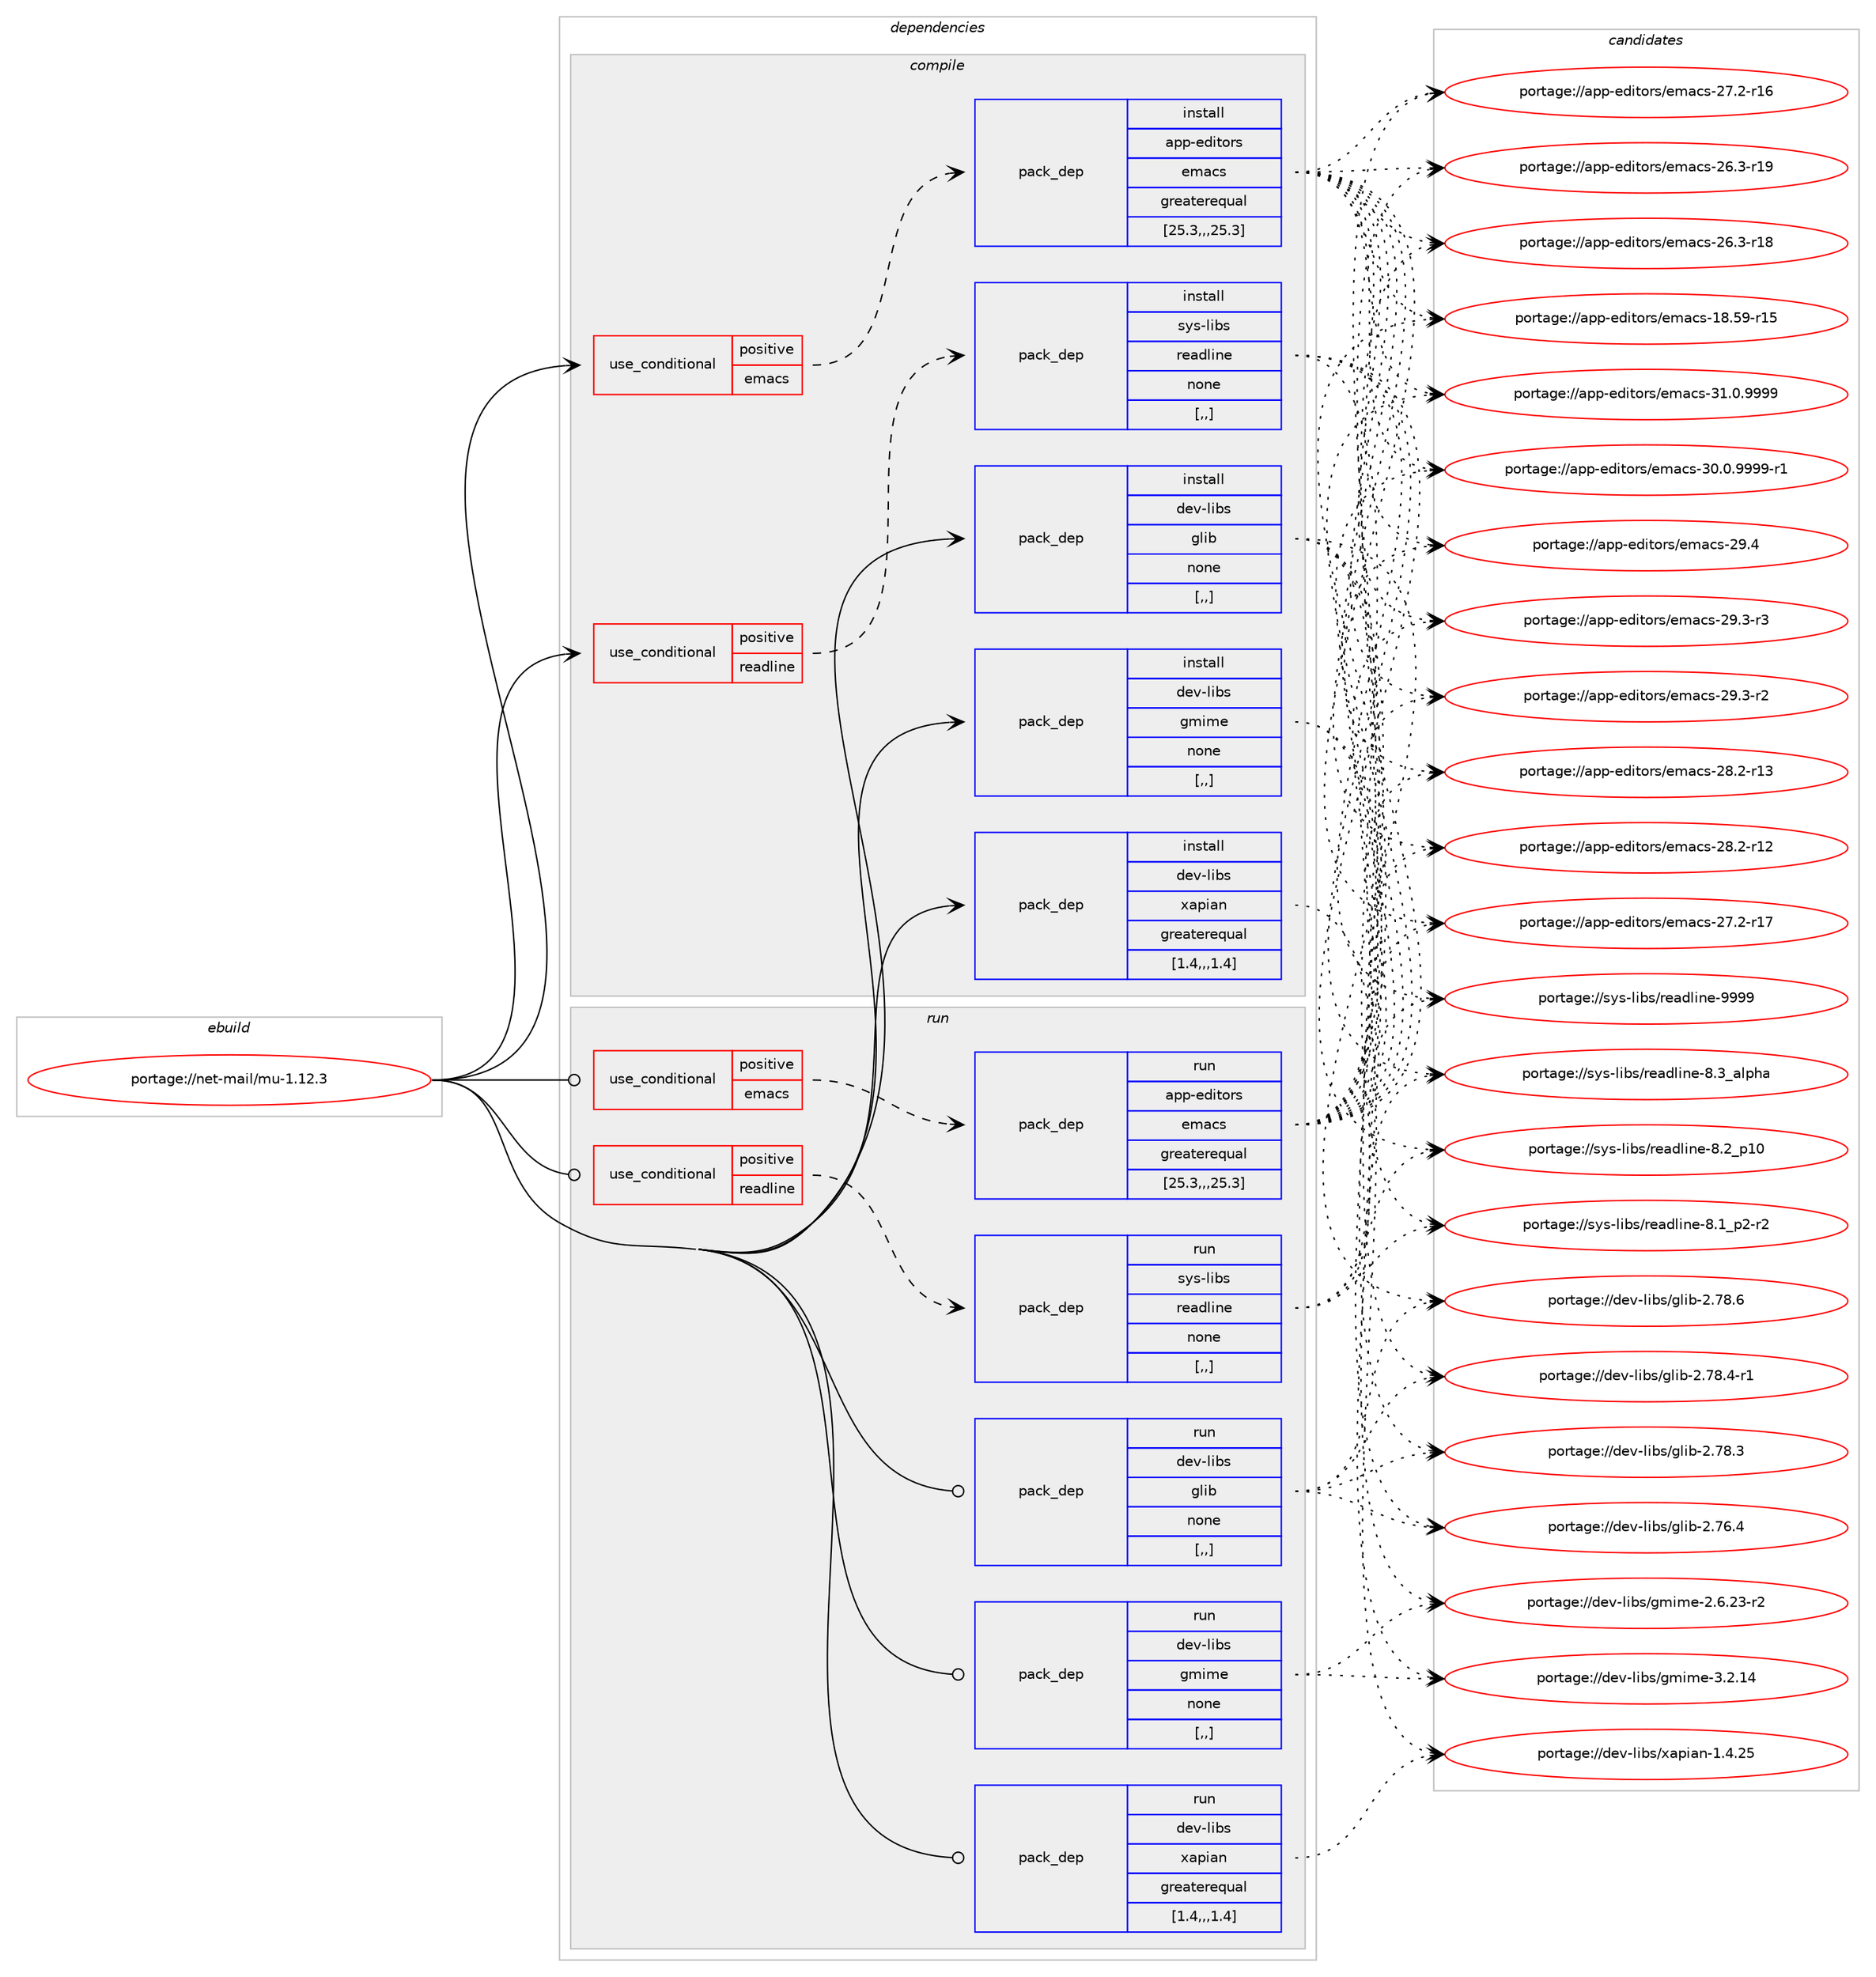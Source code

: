 digraph prolog {

# *************
# Graph options
# *************

newrank=true;
concentrate=true;
compound=true;
graph [rankdir=LR,fontname=Helvetica,fontsize=10,ranksep=1.5];#, ranksep=2.5, nodesep=0.2];
edge  [arrowhead=vee];
node  [fontname=Helvetica,fontsize=10];

# **********
# The ebuild
# **********

subgraph cluster_leftcol {
color=gray;
label=<<i>ebuild</i>>;
id [label="portage://net-mail/mu-1.12.3", color=red, width=4, href="../net-mail/mu-1.12.3.svg"];
}

# ****************
# The dependencies
# ****************

subgraph cluster_midcol {
color=gray;
label=<<i>dependencies</i>>;
subgraph cluster_compile {
fillcolor="#eeeeee";
style=filled;
label=<<i>compile</i>>;
subgraph cond95310 {
dependency364405 [label=<<TABLE BORDER="0" CELLBORDER="1" CELLSPACING="0" CELLPADDING="4"><TR><TD ROWSPAN="3" CELLPADDING="10">use_conditional</TD></TR><TR><TD>positive</TD></TR><TR><TD>emacs</TD></TR></TABLE>>, shape=none, color=red];
subgraph pack266435 {
dependency364406 [label=<<TABLE BORDER="0" CELLBORDER="1" CELLSPACING="0" CELLPADDING="4" WIDTH="220"><TR><TD ROWSPAN="6" CELLPADDING="30">pack_dep</TD></TR><TR><TD WIDTH="110">install</TD></TR><TR><TD>app-editors</TD></TR><TR><TD>emacs</TD></TR><TR><TD>greaterequal</TD></TR><TR><TD>[25.3,,,25.3]</TD></TR></TABLE>>, shape=none, color=blue];
}
dependency364405:e -> dependency364406:w [weight=20,style="dashed",arrowhead="vee"];
}
id:e -> dependency364405:w [weight=20,style="solid",arrowhead="vee"];
subgraph cond95311 {
dependency364407 [label=<<TABLE BORDER="0" CELLBORDER="1" CELLSPACING="0" CELLPADDING="4"><TR><TD ROWSPAN="3" CELLPADDING="10">use_conditional</TD></TR><TR><TD>positive</TD></TR><TR><TD>readline</TD></TR></TABLE>>, shape=none, color=red];
subgraph pack266436 {
dependency364408 [label=<<TABLE BORDER="0" CELLBORDER="1" CELLSPACING="0" CELLPADDING="4" WIDTH="220"><TR><TD ROWSPAN="6" CELLPADDING="30">pack_dep</TD></TR><TR><TD WIDTH="110">install</TD></TR><TR><TD>sys-libs</TD></TR><TR><TD>readline</TD></TR><TR><TD>none</TD></TR><TR><TD>[,,]</TD></TR></TABLE>>, shape=none, color=blue];
}
dependency364407:e -> dependency364408:w [weight=20,style="dashed",arrowhead="vee"];
}
id:e -> dependency364407:w [weight=20,style="solid",arrowhead="vee"];
subgraph pack266437 {
dependency364409 [label=<<TABLE BORDER="0" CELLBORDER="1" CELLSPACING="0" CELLPADDING="4" WIDTH="220"><TR><TD ROWSPAN="6" CELLPADDING="30">pack_dep</TD></TR><TR><TD WIDTH="110">install</TD></TR><TR><TD>dev-libs</TD></TR><TR><TD>glib</TD></TR><TR><TD>none</TD></TR><TR><TD>[,,]</TD></TR></TABLE>>, shape=none, color=blue];
}
id:e -> dependency364409:w [weight=20,style="solid",arrowhead="vee"];
subgraph pack266438 {
dependency364410 [label=<<TABLE BORDER="0" CELLBORDER="1" CELLSPACING="0" CELLPADDING="4" WIDTH="220"><TR><TD ROWSPAN="6" CELLPADDING="30">pack_dep</TD></TR><TR><TD WIDTH="110">install</TD></TR><TR><TD>dev-libs</TD></TR><TR><TD>gmime</TD></TR><TR><TD>none</TD></TR><TR><TD>[,,]</TD></TR></TABLE>>, shape=none, color=blue];
}
id:e -> dependency364410:w [weight=20,style="solid",arrowhead="vee"];
subgraph pack266439 {
dependency364411 [label=<<TABLE BORDER="0" CELLBORDER="1" CELLSPACING="0" CELLPADDING="4" WIDTH="220"><TR><TD ROWSPAN="6" CELLPADDING="30">pack_dep</TD></TR><TR><TD WIDTH="110">install</TD></TR><TR><TD>dev-libs</TD></TR><TR><TD>xapian</TD></TR><TR><TD>greaterequal</TD></TR><TR><TD>[1.4,,,1.4]</TD></TR></TABLE>>, shape=none, color=blue];
}
id:e -> dependency364411:w [weight=20,style="solid",arrowhead="vee"];
}
subgraph cluster_compileandrun {
fillcolor="#eeeeee";
style=filled;
label=<<i>compile and run</i>>;
}
subgraph cluster_run {
fillcolor="#eeeeee";
style=filled;
label=<<i>run</i>>;
subgraph cond95312 {
dependency364412 [label=<<TABLE BORDER="0" CELLBORDER="1" CELLSPACING="0" CELLPADDING="4"><TR><TD ROWSPAN="3" CELLPADDING="10">use_conditional</TD></TR><TR><TD>positive</TD></TR><TR><TD>emacs</TD></TR></TABLE>>, shape=none, color=red];
subgraph pack266440 {
dependency364413 [label=<<TABLE BORDER="0" CELLBORDER="1" CELLSPACING="0" CELLPADDING="4" WIDTH="220"><TR><TD ROWSPAN="6" CELLPADDING="30">pack_dep</TD></TR><TR><TD WIDTH="110">run</TD></TR><TR><TD>app-editors</TD></TR><TR><TD>emacs</TD></TR><TR><TD>greaterequal</TD></TR><TR><TD>[25.3,,,25.3]</TD></TR></TABLE>>, shape=none, color=blue];
}
dependency364412:e -> dependency364413:w [weight=20,style="dashed",arrowhead="vee"];
}
id:e -> dependency364412:w [weight=20,style="solid",arrowhead="odot"];
subgraph cond95313 {
dependency364414 [label=<<TABLE BORDER="0" CELLBORDER="1" CELLSPACING="0" CELLPADDING="4"><TR><TD ROWSPAN="3" CELLPADDING="10">use_conditional</TD></TR><TR><TD>positive</TD></TR><TR><TD>readline</TD></TR></TABLE>>, shape=none, color=red];
subgraph pack266441 {
dependency364415 [label=<<TABLE BORDER="0" CELLBORDER="1" CELLSPACING="0" CELLPADDING="4" WIDTH="220"><TR><TD ROWSPAN="6" CELLPADDING="30">pack_dep</TD></TR><TR><TD WIDTH="110">run</TD></TR><TR><TD>sys-libs</TD></TR><TR><TD>readline</TD></TR><TR><TD>none</TD></TR><TR><TD>[,,]</TD></TR></TABLE>>, shape=none, color=blue];
}
dependency364414:e -> dependency364415:w [weight=20,style="dashed",arrowhead="vee"];
}
id:e -> dependency364414:w [weight=20,style="solid",arrowhead="odot"];
subgraph pack266442 {
dependency364416 [label=<<TABLE BORDER="0" CELLBORDER="1" CELLSPACING="0" CELLPADDING="4" WIDTH="220"><TR><TD ROWSPAN="6" CELLPADDING="30">pack_dep</TD></TR><TR><TD WIDTH="110">run</TD></TR><TR><TD>dev-libs</TD></TR><TR><TD>glib</TD></TR><TR><TD>none</TD></TR><TR><TD>[,,]</TD></TR></TABLE>>, shape=none, color=blue];
}
id:e -> dependency364416:w [weight=20,style="solid",arrowhead="odot"];
subgraph pack266443 {
dependency364417 [label=<<TABLE BORDER="0" CELLBORDER="1" CELLSPACING="0" CELLPADDING="4" WIDTH="220"><TR><TD ROWSPAN="6" CELLPADDING="30">pack_dep</TD></TR><TR><TD WIDTH="110">run</TD></TR><TR><TD>dev-libs</TD></TR><TR><TD>gmime</TD></TR><TR><TD>none</TD></TR><TR><TD>[,,]</TD></TR></TABLE>>, shape=none, color=blue];
}
id:e -> dependency364417:w [weight=20,style="solid",arrowhead="odot"];
subgraph pack266444 {
dependency364418 [label=<<TABLE BORDER="0" CELLBORDER="1" CELLSPACING="0" CELLPADDING="4" WIDTH="220"><TR><TD ROWSPAN="6" CELLPADDING="30">pack_dep</TD></TR><TR><TD WIDTH="110">run</TD></TR><TR><TD>dev-libs</TD></TR><TR><TD>xapian</TD></TR><TR><TD>greaterequal</TD></TR><TR><TD>[1.4,,,1.4]</TD></TR></TABLE>>, shape=none, color=blue];
}
id:e -> dependency364418:w [weight=20,style="solid",arrowhead="odot"];
}
}

# **************
# The candidates
# **************

subgraph cluster_choices {
rank=same;
color=gray;
label=<<i>candidates</i>>;

subgraph choice266435 {
color=black;
nodesep=1;
choice971121124510110010511611111411547101109979911545514946484657575757 [label="portage://app-editors/emacs-31.0.9999", color=red, width=4,href="../app-editors/emacs-31.0.9999.svg"];
choice9711211245101100105116111114115471011099799115455148464846575757574511449 [label="portage://app-editors/emacs-30.0.9999-r1", color=red, width=4,href="../app-editors/emacs-30.0.9999-r1.svg"];
choice97112112451011001051161111141154710110997991154550574652 [label="portage://app-editors/emacs-29.4", color=red, width=4,href="../app-editors/emacs-29.4.svg"];
choice971121124510110010511611111411547101109979911545505746514511451 [label="portage://app-editors/emacs-29.3-r3", color=red, width=4,href="../app-editors/emacs-29.3-r3.svg"];
choice971121124510110010511611111411547101109979911545505746514511450 [label="portage://app-editors/emacs-29.3-r2", color=red, width=4,href="../app-editors/emacs-29.3-r2.svg"];
choice97112112451011001051161111141154710110997991154550564650451144951 [label="portage://app-editors/emacs-28.2-r13", color=red, width=4,href="../app-editors/emacs-28.2-r13.svg"];
choice97112112451011001051161111141154710110997991154550564650451144950 [label="portage://app-editors/emacs-28.2-r12", color=red, width=4,href="../app-editors/emacs-28.2-r12.svg"];
choice97112112451011001051161111141154710110997991154550554650451144955 [label="portage://app-editors/emacs-27.2-r17", color=red, width=4,href="../app-editors/emacs-27.2-r17.svg"];
choice97112112451011001051161111141154710110997991154550554650451144954 [label="portage://app-editors/emacs-27.2-r16", color=red, width=4,href="../app-editors/emacs-27.2-r16.svg"];
choice97112112451011001051161111141154710110997991154550544651451144957 [label="portage://app-editors/emacs-26.3-r19", color=red, width=4,href="../app-editors/emacs-26.3-r19.svg"];
choice97112112451011001051161111141154710110997991154550544651451144956 [label="portage://app-editors/emacs-26.3-r18", color=red, width=4,href="../app-editors/emacs-26.3-r18.svg"];
choice9711211245101100105116111114115471011099799115454956465357451144953 [label="portage://app-editors/emacs-18.59-r15", color=red, width=4,href="../app-editors/emacs-18.59-r15.svg"];
dependency364406:e -> choice971121124510110010511611111411547101109979911545514946484657575757:w [style=dotted,weight="100"];
dependency364406:e -> choice9711211245101100105116111114115471011099799115455148464846575757574511449:w [style=dotted,weight="100"];
dependency364406:e -> choice97112112451011001051161111141154710110997991154550574652:w [style=dotted,weight="100"];
dependency364406:e -> choice971121124510110010511611111411547101109979911545505746514511451:w [style=dotted,weight="100"];
dependency364406:e -> choice971121124510110010511611111411547101109979911545505746514511450:w [style=dotted,weight="100"];
dependency364406:e -> choice97112112451011001051161111141154710110997991154550564650451144951:w [style=dotted,weight="100"];
dependency364406:e -> choice97112112451011001051161111141154710110997991154550564650451144950:w [style=dotted,weight="100"];
dependency364406:e -> choice97112112451011001051161111141154710110997991154550554650451144955:w [style=dotted,weight="100"];
dependency364406:e -> choice97112112451011001051161111141154710110997991154550554650451144954:w [style=dotted,weight="100"];
dependency364406:e -> choice97112112451011001051161111141154710110997991154550544651451144957:w [style=dotted,weight="100"];
dependency364406:e -> choice97112112451011001051161111141154710110997991154550544651451144956:w [style=dotted,weight="100"];
dependency364406:e -> choice9711211245101100105116111114115471011099799115454956465357451144953:w [style=dotted,weight="100"];
}
subgraph choice266436 {
color=black;
nodesep=1;
choice115121115451081059811547114101971001081051101014557575757 [label="portage://sys-libs/readline-9999", color=red, width=4,href="../sys-libs/readline-9999.svg"];
choice1151211154510810598115471141019710010810511010145564651959710811210497 [label="portage://sys-libs/readline-8.3_alpha", color=red, width=4,href="../sys-libs/readline-8.3_alpha.svg"];
choice1151211154510810598115471141019710010810511010145564650951124948 [label="portage://sys-libs/readline-8.2_p10", color=red, width=4,href="../sys-libs/readline-8.2_p10.svg"];
choice115121115451081059811547114101971001081051101014556464995112504511450 [label="portage://sys-libs/readline-8.1_p2-r2", color=red, width=4,href="../sys-libs/readline-8.1_p2-r2.svg"];
dependency364408:e -> choice115121115451081059811547114101971001081051101014557575757:w [style=dotted,weight="100"];
dependency364408:e -> choice1151211154510810598115471141019710010810511010145564651959710811210497:w [style=dotted,weight="100"];
dependency364408:e -> choice1151211154510810598115471141019710010810511010145564650951124948:w [style=dotted,weight="100"];
dependency364408:e -> choice115121115451081059811547114101971001081051101014556464995112504511450:w [style=dotted,weight="100"];
}
subgraph choice266437 {
color=black;
nodesep=1;
choice1001011184510810598115471031081059845504655564654 [label="portage://dev-libs/glib-2.78.6", color=red, width=4,href="../dev-libs/glib-2.78.6.svg"];
choice10010111845108105981154710310810598455046555646524511449 [label="portage://dev-libs/glib-2.78.4-r1", color=red, width=4,href="../dev-libs/glib-2.78.4-r1.svg"];
choice1001011184510810598115471031081059845504655564651 [label="portage://dev-libs/glib-2.78.3", color=red, width=4,href="../dev-libs/glib-2.78.3.svg"];
choice1001011184510810598115471031081059845504655544652 [label="portage://dev-libs/glib-2.76.4", color=red, width=4,href="../dev-libs/glib-2.76.4.svg"];
dependency364409:e -> choice1001011184510810598115471031081059845504655564654:w [style=dotted,weight="100"];
dependency364409:e -> choice10010111845108105981154710310810598455046555646524511449:w [style=dotted,weight="100"];
dependency364409:e -> choice1001011184510810598115471031081059845504655564651:w [style=dotted,weight="100"];
dependency364409:e -> choice1001011184510810598115471031081059845504655544652:w [style=dotted,weight="100"];
}
subgraph choice266438 {
color=black;
nodesep=1;
choice10010111845108105981154710310910510910145514650464952 [label="portage://dev-libs/gmime-3.2.14", color=red, width=4,href="../dev-libs/gmime-3.2.14.svg"];
choice100101118451081059811547103109105109101455046544650514511450 [label="portage://dev-libs/gmime-2.6.23-r2", color=red, width=4,href="../dev-libs/gmime-2.6.23-r2.svg"];
dependency364410:e -> choice10010111845108105981154710310910510910145514650464952:w [style=dotted,weight="100"];
dependency364410:e -> choice100101118451081059811547103109105109101455046544650514511450:w [style=dotted,weight="100"];
}
subgraph choice266439 {
color=black;
nodesep=1;
choice100101118451081059811547120971121059711045494652465053 [label="portage://dev-libs/xapian-1.4.25", color=red, width=4,href="../dev-libs/xapian-1.4.25.svg"];
dependency364411:e -> choice100101118451081059811547120971121059711045494652465053:w [style=dotted,weight="100"];
}
subgraph choice266440 {
color=black;
nodesep=1;
choice971121124510110010511611111411547101109979911545514946484657575757 [label="portage://app-editors/emacs-31.0.9999", color=red, width=4,href="../app-editors/emacs-31.0.9999.svg"];
choice9711211245101100105116111114115471011099799115455148464846575757574511449 [label="portage://app-editors/emacs-30.0.9999-r1", color=red, width=4,href="../app-editors/emacs-30.0.9999-r1.svg"];
choice97112112451011001051161111141154710110997991154550574652 [label="portage://app-editors/emacs-29.4", color=red, width=4,href="../app-editors/emacs-29.4.svg"];
choice971121124510110010511611111411547101109979911545505746514511451 [label="portage://app-editors/emacs-29.3-r3", color=red, width=4,href="../app-editors/emacs-29.3-r3.svg"];
choice971121124510110010511611111411547101109979911545505746514511450 [label="portage://app-editors/emacs-29.3-r2", color=red, width=4,href="../app-editors/emacs-29.3-r2.svg"];
choice97112112451011001051161111141154710110997991154550564650451144951 [label="portage://app-editors/emacs-28.2-r13", color=red, width=4,href="../app-editors/emacs-28.2-r13.svg"];
choice97112112451011001051161111141154710110997991154550564650451144950 [label="portage://app-editors/emacs-28.2-r12", color=red, width=4,href="../app-editors/emacs-28.2-r12.svg"];
choice97112112451011001051161111141154710110997991154550554650451144955 [label="portage://app-editors/emacs-27.2-r17", color=red, width=4,href="../app-editors/emacs-27.2-r17.svg"];
choice97112112451011001051161111141154710110997991154550554650451144954 [label="portage://app-editors/emacs-27.2-r16", color=red, width=4,href="../app-editors/emacs-27.2-r16.svg"];
choice97112112451011001051161111141154710110997991154550544651451144957 [label="portage://app-editors/emacs-26.3-r19", color=red, width=4,href="../app-editors/emacs-26.3-r19.svg"];
choice97112112451011001051161111141154710110997991154550544651451144956 [label="portage://app-editors/emacs-26.3-r18", color=red, width=4,href="../app-editors/emacs-26.3-r18.svg"];
choice9711211245101100105116111114115471011099799115454956465357451144953 [label="portage://app-editors/emacs-18.59-r15", color=red, width=4,href="../app-editors/emacs-18.59-r15.svg"];
dependency364413:e -> choice971121124510110010511611111411547101109979911545514946484657575757:w [style=dotted,weight="100"];
dependency364413:e -> choice9711211245101100105116111114115471011099799115455148464846575757574511449:w [style=dotted,weight="100"];
dependency364413:e -> choice97112112451011001051161111141154710110997991154550574652:w [style=dotted,weight="100"];
dependency364413:e -> choice971121124510110010511611111411547101109979911545505746514511451:w [style=dotted,weight="100"];
dependency364413:e -> choice971121124510110010511611111411547101109979911545505746514511450:w [style=dotted,weight="100"];
dependency364413:e -> choice97112112451011001051161111141154710110997991154550564650451144951:w [style=dotted,weight="100"];
dependency364413:e -> choice97112112451011001051161111141154710110997991154550564650451144950:w [style=dotted,weight="100"];
dependency364413:e -> choice97112112451011001051161111141154710110997991154550554650451144955:w [style=dotted,weight="100"];
dependency364413:e -> choice97112112451011001051161111141154710110997991154550554650451144954:w [style=dotted,weight="100"];
dependency364413:e -> choice97112112451011001051161111141154710110997991154550544651451144957:w [style=dotted,weight="100"];
dependency364413:e -> choice97112112451011001051161111141154710110997991154550544651451144956:w [style=dotted,weight="100"];
dependency364413:e -> choice9711211245101100105116111114115471011099799115454956465357451144953:w [style=dotted,weight="100"];
}
subgraph choice266441 {
color=black;
nodesep=1;
choice115121115451081059811547114101971001081051101014557575757 [label="portage://sys-libs/readline-9999", color=red, width=4,href="../sys-libs/readline-9999.svg"];
choice1151211154510810598115471141019710010810511010145564651959710811210497 [label="portage://sys-libs/readline-8.3_alpha", color=red, width=4,href="../sys-libs/readline-8.3_alpha.svg"];
choice1151211154510810598115471141019710010810511010145564650951124948 [label="portage://sys-libs/readline-8.2_p10", color=red, width=4,href="../sys-libs/readline-8.2_p10.svg"];
choice115121115451081059811547114101971001081051101014556464995112504511450 [label="portage://sys-libs/readline-8.1_p2-r2", color=red, width=4,href="../sys-libs/readline-8.1_p2-r2.svg"];
dependency364415:e -> choice115121115451081059811547114101971001081051101014557575757:w [style=dotted,weight="100"];
dependency364415:e -> choice1151211154510810598115471141019710010810511010145564651959710811210497:w [style=dotted,weight="100"];
dependency364415:e -> choice1151211154510810598115471141019710010810511010145564650951124948:w [style=dotted,weight="100"];
dependency364415:e -> choice115121115451081059811547114101971001081051101014556464995112504511450:w [style=dotted,weight="100"];
}
subgraph choice266442 {
color=black;
nodesep=1;
choice1001011184510810598115471031081059845504655564654 [label="portage://dev-libs/glib-2.78.6", color=red, width=4,href="../dev-libs/glib-2.78.6.svg"];
choice10010111845108105981154710310810598455046555646524511449 [label="portage://dev-libs/glib-2.78.4-r1", color=red, width=4,href="../dev-libs/glib-2.78.4-r1.svg"];
choice1001011184510810598115471031081059845504655564651 [label="portage://dev-libs/glib-2.78.3", color=red, width=4,href="../dev-libs/glib-2.78.3.svg"];
choice1001011184510810598115471031081059845504655544652 [label="portage://dev-libs/glib-2.76.4", color=red, width=4,href="../dev-libs/glib-2.76.4.svg"];
dependency364416:e -> choice1001011184510810598115471031081059845504655564654:w [style=dotted,weight="100"];
dependency364416:e -> choice10010111845108105981154710310810598455046555646524511449:w [style=dotted,weight="100"];
dependency364416:e -> choice1001011184510810598115471031081059845504655564651:w [style=dotted,weight="100"];
dependency364416:e -> choice1001011184510810598115471031081059845504655544652:w [style=dotted,weight="100"];
}
subgraph choice266443 {
color=black;
nodesep=1;
choice10010111845108105981154710310910510910145514650464952 [label="portage://dev-libs/gmime-3.2.14", color=red, width=4,href="../dev-libs/gmime-3.2.14.svg"];
choice100101118451081059811547103109105109101455046544650514511450 [label="portage://dev-libs/gmime-2.6.23-r2", color=red, width=4,href="../dev-libs/gmime-2.6.23-r2.svg"];
dependency364417:e -> choice10010111845108105981154710310910510910145514650464952:w [style=dotted,weight="100"];
dependency364417:e -> choice100101118451081059811547103109105109101455046544650514511450:w [style=dotted,weight="100"];
}
subgraph choice266444 {
color=black;
nodesep=1;
choice100101118451081059811547120971121059711045494652465053 [label="portage://dev-libs/xapian-1.4.25", color=red, width=4,href="../dev-libs/xapian-1.4.25.svg"];
dependency364418:e -> choice100101118451081059811547120971121059711045494652465053:w [style=dotted,weight="100"];
}
}

}
